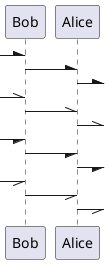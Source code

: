 {
  "sha1": "dk9lds0v5vqglbhi5lfr0qlij0icko3",
  "insertion": {
    "when": "2024-06-01T09:03:03.117Z",
    "user": "plantuml@gmail.com"
  }
}
@startuml
participant Bob
participant Alice

-\ Bob
Bob -\ Alice
Alice -\ 

-\\ Bob
Bob -\\ Alice
Alice -\\

-/ Bob
Bob -/ Alice
Alice -/ 

-// Bob
Bob -// Alice
Alice -//

@enduml
